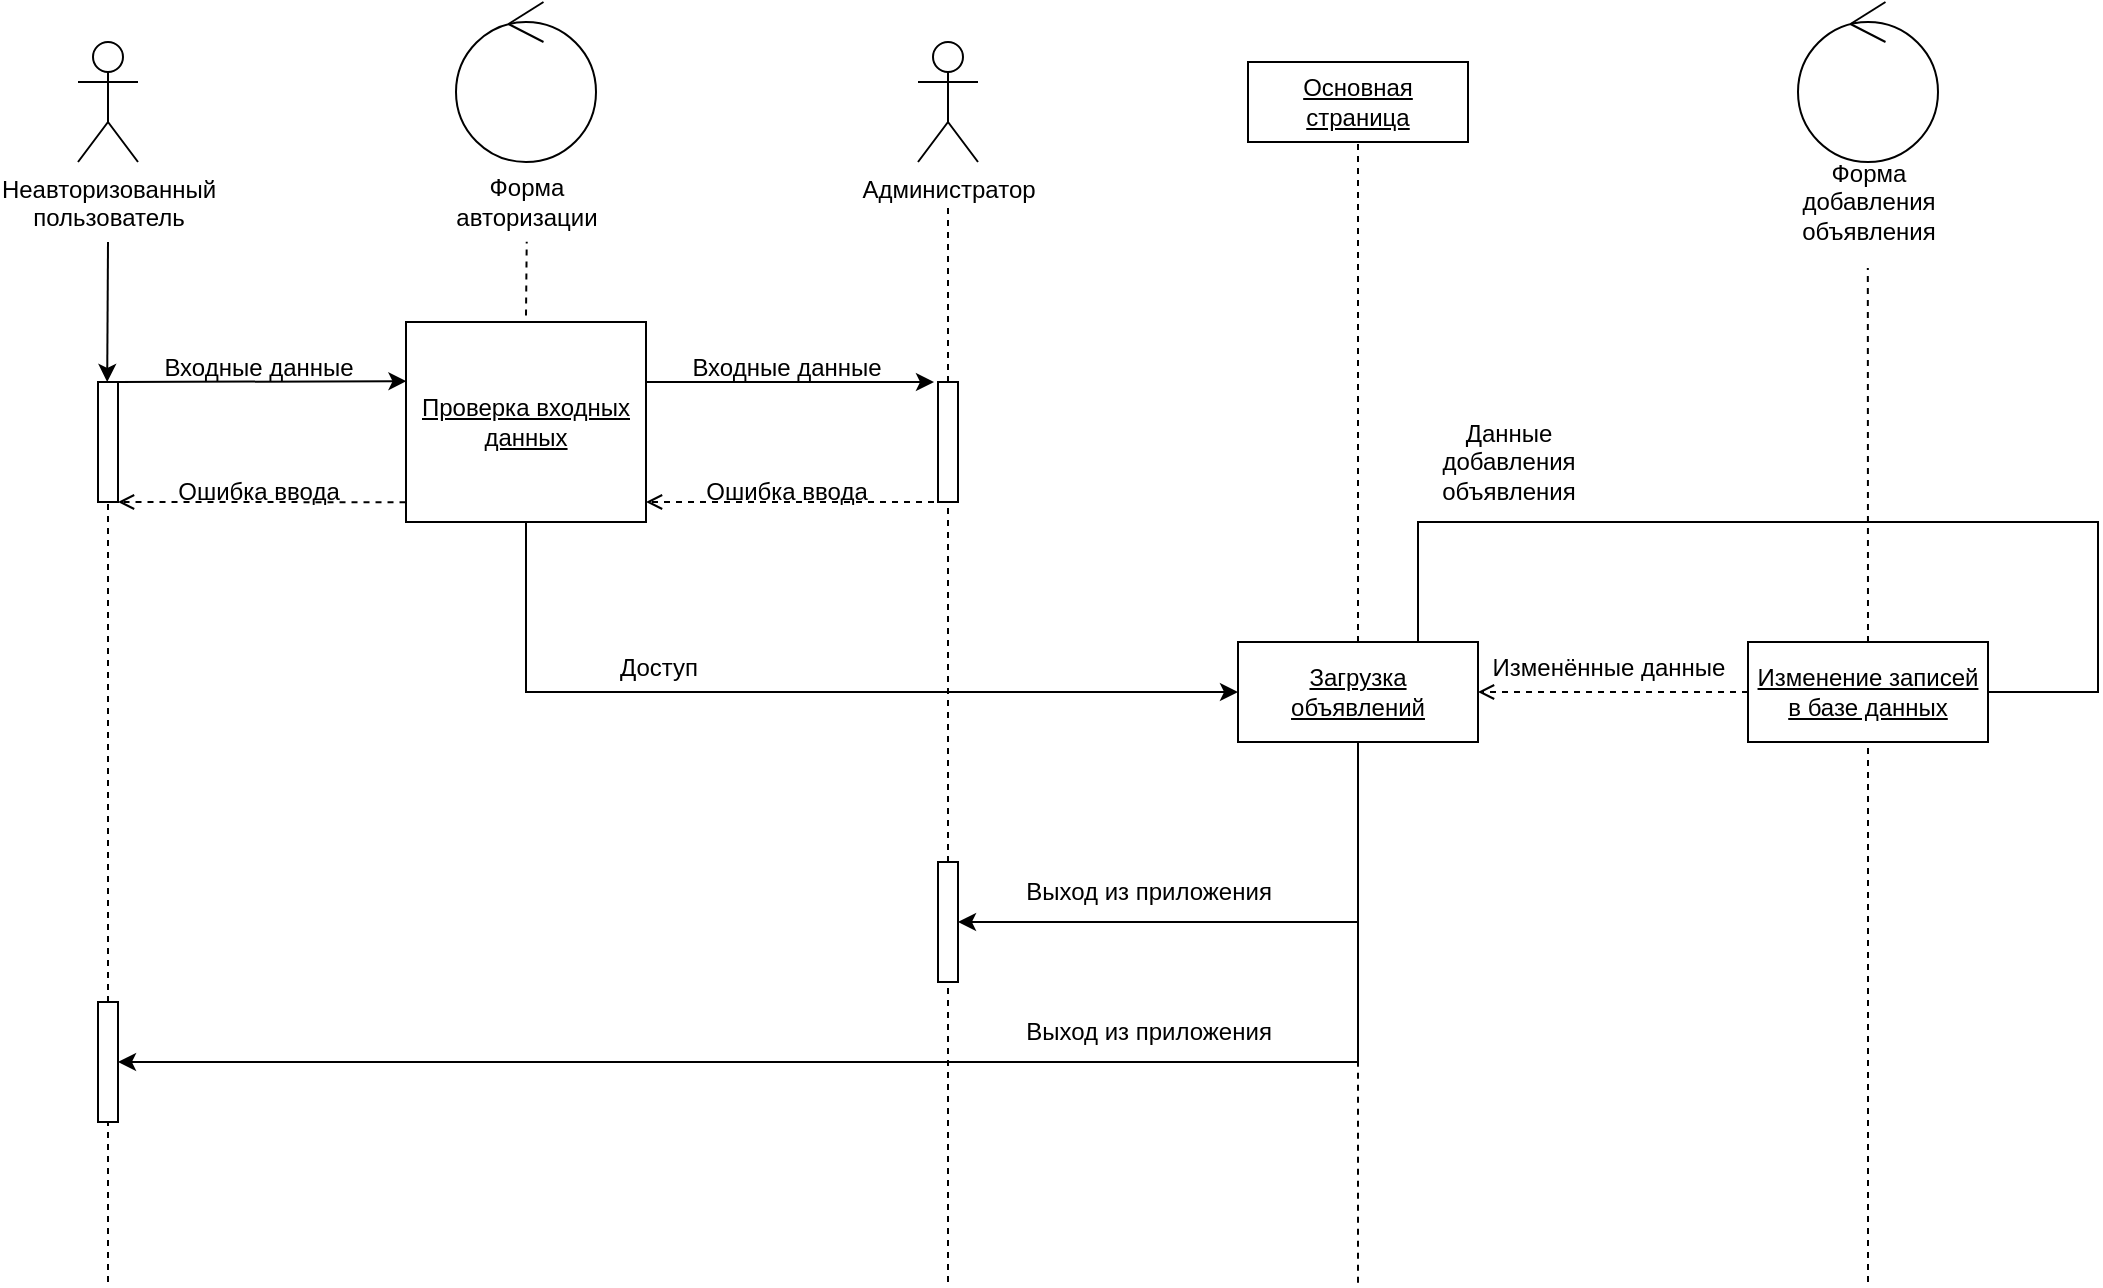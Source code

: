 <mxfile version="21.3.0" type="device">
  <diagram id="50fdBXsV49hNsOjwyaOB" name="Страница 1">
    <mxGraphModel dx="1613" dy="1898" grid="1" gridSize="10" guides="1" tooltips="1" connect="1" arrows="1" fold="1" page="1" pageScale="1" pageWidth="827" pageHeight="1169" math="0" shadow="0">
      <root>
        <mxCell id="0" />
        <mxCell id="1" parent="0" />
        <mxCell id="TtqQ87owAUASK8UpDceE-1" value="Неавторизованный&lt;br&gt;пользователь" style="shape=umlActor;verticalLabelPosition=bottom;verticalAlign=top;html=1;outlineConnect=0;" vertex="1" parent="1">
          <mxGeometry x="90" y="-100" width="30" height="60" as="geometry" />
        </mxCell>
        <mxCell id="TtqQ87owAUASK8UpDceE-2" value="" style="endArrow=classic;html=1;rounded=0;" edge="1" parent="1">
          <mxGeometry width="50" height="50" relative="1" as="geometry">
            <mxPoint x="105" as="sourcePoint" />
            <mxPoint x="104.6" y="70" as="targetPoint" />
          </mxGeometry>
        </mxCell>
        <mxCell id="TtqQ87owAUASK8UpDceE-3" value="" style="rounded=0;whiteSpace=wrap;html=1;" vertex="1" parent="1">
          <mxGeometry x="100" y="70" width="10" height="60" as="geometry" />
        </mxCell>
        <mxCell id="TtqQ87owAUASK8UpDceE-4" value="" style="endArrow=classic;html=1;rounded=0;exitX=1;exitY=0;exitDx=0;exitDy=0;entryX=0.002;entryY=0.296;entryDx=0;entryDy=0;entryPerimeter=0;" edge="1" parent="1" source="TtqQ87owAUASK8UpDceE-3" target="TtqQ87owAUASK8UpDceE-6">
          <mxGeometry width="50" height="50" relative="1" as="geometry">
            <mxPoint x="150" y="80" as="sourcePoint" />
            <mxPoint x="250" y="70" as="targetPoint" />
          </mxGeometry>
        </mxCell>
        <mxCell id="TtqQ87owAUASK8UpDceE-5" value="Входные данные" style="text;html=1;align=center;verticalAlign=middle;resizable=0;points=[];autosize=1;strokeColor=none;fillColor=none;" vertex="1" parent="1">
          <mxGeometry x="120" y="48" width="120" height="30" as="geometry" />
        </mxCell>
        <mxCell id="TtqQ87owAUASK8UpDceE-6" value="&lt;u&gt;Проверка входных данных&lt;/u&gt;" style="rounded=0;whiteSpace=wrap;html=1;" vertex="1" parent="1">
          <mxGeometry x="254" y="40" width="120" height="100" as="geometry" />
        </mxCell>
        <mxCell id="TtqQ87owAUASK8UpDceE-8" value="" style="ellipse;shape=umlControl;whiteSpace=wrap;html=1;" vertex="1" parent="1">
          <mxGeometry x="279" y="-120" width="70" height="80" as="geometry" />
        </mxCell>
        <mxCell id="TtqQ87owAUASK8UpDceE-9" value="Форма&lt;br&gt;авторизации" style="text;html=1;align=center;verticalAlign=middle;resizable=0;points=[];autosize=1;strokeColor=none;fillColor=none;" vertex="1" parent="1">
          <mxGeometry x="269" y="-40" width="90" height="40" as="geometry" />
        </mxCell>
        <mxCell id="TtqQ87owAUASK8UpDceE-11" value="" style="endArrow=none;dashed=1;html=1;rounded=0;entryX=0.504;entryY=0.996;entryDx=0;entryDy=0;entryPerimeter=0;exitX=0.5;exitY=-0.032;exitDx=0;exitDy=0;exitPerimeter=0;" edge="1" parent="1" source="TtqQ87owAUASK8UpDceE-6" target="TtqQ87owAUASK8UpDceE-9">
          <mxGeometry width="50" height="50" relative="1" as="geometry">
            <mxPoint x="219" y="60" as="sourcePoint" />
            <mxPoint x="290" as="targetPoint" />
          </mxGeometry>
        </mxCell>
        <mxCell id="TtqQ87owAUASK8UpDceE-14" value="" style="html=1;verticalAlign=bottom;labelBackgroundColor=none;endArrow=open;endFill=0;dashed=1;rounded=0;exitX=-0.002;exitY=0.901;exitDx=0;exitDy=0;exitPerimeter=0;entryX=1;entryY=1;entryDx=0;entryDy=0;" edge="1" parent="1" source="TtqQ87owAUASK8UpDceE-6" target="TtqQ87owAUASK8UpDceE-3">
          <mxGeometry width="160" relative="1" as="geometry">
            <mxPoint x="130" y="160" as="sourcePoint" />
            <mxPoint x="290" y="160" as="targetPoint" />
          </mxGeometry>
        </mxCell>
        <mxCell id="TtqQ87owAUASK8UpDceE-16" value="Ошибка ввода" style="text;html=1;align=center;verticalAlign=middle;resizable=0;points=[];autosize=1;strokeColor=none;fillColor=none;" vertex="1" parent="1">
          <mxGeometry x="130" y="110" width="100" height="30" as="geometry" />
        </mxCell>
        <mxCell id="TtqQ87owAUASK8UpDceE-17" value="" style="endArrow=classic;html=1;rounded=0;exitX=1;exitY=0;exitDx=0;exitDy=0;entryX=0.002;entryY=0.296;entryDx=0;entryDy=0;entryPerimeter=0;" edge="1" parent="1">
          <mxGeometry width="50" height="50" relative="1" as="geometry">
            <mxPoint x="374" y="70" as="sourcePoint" />
            <mxPoint x="518" y="70" as="targetPoint" />
          </mxGeometry>
        </mxCell>
        <mxCell id="TtqQ87owAUASK8UpDceE-21" value="" style="html=1;verticalAlign=bottom;labelBackgroundColor=none;endArrow=open;endFill=0;dashed=1;rounded=0;exitX=-0.002;exitY=0.901;exitDx=0;exitDy=0;exitPerimeter=0;entryX=1;entryY=1;entryDx=0;entryDy=0;" edge="1" parent="1">
          <mxGeometry width="160" relative="1" as="geometry">
            <mxPoint x="518" y="130" as="sourcePoint" />
            <mxPoint x="374" y="130" as="targetPoint" />
          </mxGeometry>
        </mxCell>
        <mxCell id="TtqQ87owAUASK8UpDceE-22" value="Ошибка ввода" style="text;html=1;align=center;verticalAlign=middle;resizable=0;points=[];autosize=1;strokeColor=none;fillColor=none;" vertex="1" parent="1">
          <mxGeometry x="394" y="110" width="100" height="30" as="geometry" />
        </mxCell>
        <mxCell id="TtqQ87owAUASK8UpDceE-23" value="" style="rounded=0;whiteSpace=wrap;html=1;" vertex="1" parent="1">
          <mxGeometry x="520" y="70" width="10" height="60" as="geometry" />
        </mxCell>
        <mxCell id="TtqQ87owAUASK8UpDceE-24" value="Входные данные" style="text;html=1;align=center;verticalAlign=middle;resizable=0;points=[];autosize=1;strokeColor=none;fillColor=none;" vertex="1" parent="1">
          <mxGeometry x="384" y="48" width="120" height="30" as="geometry" />
        </mxCell>
        <mxCell id="TtqQ87owAUASK8UpDceE-25" value="" style="endArrow=none;dashed=1;html=1;rounded=0;exitX=0.5;exitY=0;exitDx=0;exitDy=0;" edge="1" parent="1" source="TtqQ87owAUASK8UpDceE-23">
          <mxGeometry width="50" height="50" relative="1" as="geometry">
            <mxPoint x="524.66" y="57" as="sourcePoint" />
            <mxPoint x="525" y="-20" as="targetPoint" />
          </mxGeometry>
        </mxCell>
        <mxCell id="TtqQ87owAUASK8UpDceE-26" value="Администратор" style="shape=umlActor;verticalLabelPosition=bottom;verticalAlign=top;html=1;outlineConnect=0;" vertex="1" parent="1">
          <mxGeometry x="510" y="-100" width="30" height="60" as="geometry" />
        </mxCell>
        <mxCell id="TtqQ87owAUASK8UpDceE-27" value="" style="endArrow=none;dashed=1;html=1;rounded=0;entryX=0.5;entryY=1;entryDx=0;entryDy=0;exitX=0.5;exitY=0;exitDx=0;exitDy=0;" edge="1" parent="1" target="TtqQ87owAUASK8UpDceE-23">
          <mxGeometry width="50" height="50" relative="1" as="geometry">
            <mxPoint x="525.0" y="340" as="sourcePoint" />
            <mxPoint x="530" y="150" as="targetPoint" />
          </mxGeometry>
        </mxCell>
        <mxCell id="TtqQ87owAUASK8UpDceE-28" value="&lt;u&gt;Загрузка объявлений&lt;/u&gt;" style="rounded=0;whiteSpace=wrap;html=1;" vertex="1" parent="1">
          <mxGeometry x="670" y="200" width="120" height="50" as="geometry" />
        </mxCell>
        <mxCell id="TtqQ87owAUASK8UpDceE-29" value="&lt;u&gt;Основная страница&lt;/u&gt;" style="rounded=0;whiteSpace=wrap;html=1;" vertex="1" parent="1">
          <mxGeometry x="675" y="-90" width="110" height="40" as="geometry" />
        </mxCell>
        <mxCell id="TtqQ87owAUASK8UpDceE-30" value="" style="endArrow=none;dashed=1;html=1;rounded=0;exitX=0.5;exitY=0;exitDx=0;exitDy=0;entryX=0.5;entryY=1;entryDx=0;entryDy=0;" edge="1" parent="1" source="TtqQ87owAUASK8UpDceE-28" target="TtqQ87owAUASK8UpDceE-29">
          <mxGeometry width="50" height="50" relative="1" as="geometry">
            <mxPoint x="720" y="108" as="sourcePoint" />
            <mxPoint x="720" y="18" as="targetPoint" />
          </mxGeometry>
        </mxCell>
        <mxCell id="TtqQ87owAUASK8UpDceE-31" value="" style="endArrow=classic;html=1;rounded=0;exitX=0.5;exitY=1;exitDx=0;exitDy=0;entryX=0;entryY=0.5;entryDx=0;entryDy=0;" edge="1" parent="1" source="TtqQ87owAUASK8UpDceE-6" target="TtqQ87owAUASK8UpDceE-28">
          <mxGeometry width="50" height="50" relative="1" as="geometry">
            <mxPoint x="260.4" y="190" as="sourcePoint" />
            <mxPoint x="310" y="260" as="targetPoint" />
            <Array as="points">
              <mxPoint x="314" y="225" />
            </Array>
          </mxGeometry>
        </mxCell>
        <mxCell id="TtqQ87owAUASK8UpDceE-32" value="Доступ" style="text;html=1;align=center;verticalAlign=middle;resizable=0;points=[];autosize=1;strokeColor=none;fillColor=none;" vertex="1" parent="1">
          <mxGeometry x="350" y="198" width="60" height="30" as="geometry" />
        </mxCell>
        <mxCell id="TtqQ87owAUASK8UpDceE-33" value="" style="html=1;verticalAlign=bottom;labelBackgroundColor=none;endArrow=open;endFill=0;dashed=1;rounded=0;exitX=0;exitY=0.5;exitDx=0;exitDy=0;entryX=1;entryY=0.5;entryDx=0;entryDy=0;" edge="1" parent="1" source="TtqQ87owAUASK8UpDceE-35" target="TtqQ87owAUASK8UpDceE-28">
          <mxGeometry width="160" relative="1" as="geometry">
            <mxPoint x="934" y="224.58" as="sourcePoint" />
            <mxPoint x="790" y="224.58" as="targetPoint" />
          </mxGeometry>
        </mxCell>
        <mxCell id="TtqQ87owAUASK8UpDceE-34" value="Изменённые данные" style="text;html=1;align=center;verticalAlign=middle;resizable=0;points=[];autosize=1;strokeColor=none;fillColor=none;" vertex="1" parent="1">
          <mxGeometry x="785" y="198" width="140" height="30" as="geometry" />
        </mxCell>
        <mxCell id="TtqQ87owAUASK8UpDceE-35" value="&lt;u&gt;Изменение записей в базе данных&lt;/u&gt;" style="rounded=0;whiteSpace=wrap;html=1;" vertex="1" parent="1">
          <mxGeometry x="925" y="200" width="120" height="50" as="geometry" />
        </mxCell>
        <mxCell id="TtqQ87owAUASK8UpDceE-36" value="" style="endArrow=none;dashed=1;html=1;rounded=0;exitX=0.5;exitY=0;exitDx=0;exitDy=0;entryX=0.499;entryY=1.049;entryDx=0;entryDy=0;entryPerimeter=0;" edge="1" parent="1" source="TtqQ87owAUASK8UpDceE-35" target="TtqQ87owAUASK8UpDceE-38">
          <mxGeometry width="50" height="50" relative="1" as="geometry">
            <mxPoint x="984.71" y="188" as="sourcePoint" />
            <mxPoint x="940" y="20" as="targetPoint" />
          </mxGeometry>
        </mxCell>
        <mxCell id="TtqQ87owAUASK8UpDceE-37" value="" style="ellipse;shape=umlControl;whiteSpace=wrap;html=1;" vertex="1" parent="1">
          <mxGeometry x="950" y="-120" width="70" height="80" as="geometry" />
        </mxCell>
        <mxCell id="TtqQ87owAUASK8UpDceE-38" value="Форма &lt;br&gt;добавления &lt;br&gt;объявления" style="text;html=1;align=center;verticalAlign=middle;resizable=0;points=[];autosize=1;strokeColor=none;fillColor=none;" vertex="1" parent="1">
          <mxGeometry x="940" y="-50" width="90" height="60" as="geometry" />
        </mxCell>
        <mxCell id="TtqQ87owAUASK8UpDceE-39" value="" style="endArrow=none;html=1;rounded=0;exitX=1;exitY=0.5;exitDx=0;exitDy=0;entryX=0.75;entryY=0;entryDx=0;entryDy=0;" edge="1" parent="1" source="TtqQ87owAUASK8UpDceE-35" target="TtqQ87owAUASK8UpDceE-28">
          <mxGeometry width="50" height="50" relative="1" as="geometry">
            <mxPoint x="890" y="440" as="sourcePoint" />
            <mxPoint x="770" y="170" as="targetPoint" />
            <Array as="points">
              <mxPoint x="1100" y="225" />
              <mxPoint x="1100" y="140" />
              <mxPoint x="760" y="140" />
            </Array>
          </mxGeometry>
        </mxCell>
        <mxCell id="TtqQ87owAUASK8UpDceE-40" value="Данные&lt;br&gt;добавления&lt;br&gt;объявления" style="text;html=1;align=center;verticalAlign=middle;resizable=0;points=[];autosize=1;strokeColor=none;fillColor=none;" vertex="1" parent="1">
          <mxGeometry x="760" y="80" width="90" height="60" as="geometry" />
        </mxCell>
        <mxCell id="TtqQ87owAUASK8UpDceE-41" value="" style="endArrow=none;html=1;rounded=0;entryX=0.5;entryY=1;entryDx=0;entryDy=0;" edge="1" parent="1" target="TtqQ87owAUASK8UpDceE-28">
          <mxGeometry width="50" height="50" relative="1" as="geometry">
            <mxPoint x="730" y="410" as="sourcePoint" />
            <mxPoint x="760" y="360" as="targetPoint" />
          </mxGeometry>
        </mxCell>
        <mxCell id="TtqQ87owAUASK8UpDceE-43" value="" style="rounded=0;whiteSpace=wrap;html=1;" vertex="1" parent="1">
          <mxGeometry x="520" y="310" width="10" height="60" as="geometry" />
        </mxCell>
        <mxCell id="TtqQ87owAUASK8UpDceE-44" value="" style="endArrow=classic;html=1;rounded=0;entryX=1;entryY=0.5;entryDx=0;entryDy=0;" edge="1" parent="1" target="TtqQ87owAUASK8UpDceE-43">
          <mxGeometry width="50" height="50" relative="1" as="geometry">
            <mxPoint x="730" y="340" as="sourcePoint" />
            <mxPoint x="500" y="520" as="targetPoint" />
          </mxGeometry>
        </mxCell>
        <mxCell id="TtqQ87owAUASK8UpDceE-45" value="Выход из приложения" style="text;html=1;align=center;verticalAlign=middle;resizable=0;points=[];autosize=1;strokeColor=none;fillColor=none;" vertex="1" parent="1">
          <mxGeometry x="550" y="310" width="150" height="30" as="geometry" />
        </mxCell>
        <mxCell id="TtqQ87owAUASK8UpDceE-46" value="" style="endArrow=none;dashed=1;html=1;rounded=0;" edge="1" parent="1">
          <mxGeometry width="50" height="50" relative="1" as="geometry">
            <mxPoint x="730" y="520.34" as="sourcePoint" />
            <mxPoint x="730" y="250" as="targetPoint" />
          </mxGeometry>
        </mxCell>
        <mxCell id="TtqQ87owAUASK8UpDceE-49" value="" style="endArrow=none;dashed=1;html=1;rounded=0;entryX=0.5;entryY=1;entryDx=0;entryDy=0;" edge="1" parent="1" target="TtqQ87owAUASK8UpDceE-43">
          <mxGeometry width="50" height="50" relative="1" as="geometry">
            <mxPoint x="525" y="520" as="sourcePoint" />
            <mxPoint x="525" y="370" as="targetPoint" />
          </mxGeometry>
        </mxCell>
        <mxCell id="TtqQ87owAUASK8UpDceE-50" value="" style="endArrow=none;dashed=1;html=1;rounded=0;entryX=0.5;entryY=1;entryDx=0;entryDy=0;" edge="1" parent="1" target="TtqQ87owAUASK8UpDceE-35">
          <mxGeometry width="50" height="50" relative="1" as="geometry">
            <mxPoint x="985" y="520" as="sourcePoint" />
            <mxPoint x="970" y="380" as="targetPoint" />
          </mxGeometry>
        </mxCell>
        <mxCell id="TtqQ87owAUASK8UpDceE-51" value="" style="endArrow=none;dashed=1;html=1;rounded=0;entryX=0.5;entryY=1;entryDx=0;entryDy=0;exitX=0.5;exitY=0;exitDx=0;exitDy=0;" edge="1" parent="1" source="TtqQ87owAUASK8UpDceE-59" target="TtqQ87owAUASK8UpDceE-3">
          <mxGeometry width="50" height="50" relative="1" as="geometry">
            <mxPoint x="105" y="270" as="sourcePoint" />
            <mxPoint x="140" y="220" as="targetPoint" />
          </mxGeometry>
        </mxCell>
        <mxCell id="TtqQ87owAUASK8UpDceE-52" value="" style="endArrow=classic;html=1;rounded=0;entryX=1;entryY=0.5;entryDx=0;entryDy=0;" edge="1" parent="1" target="TtqQ87owAUASK8UpDceE-59">
          <mxGeometry width="50" height="50" relative="1" as="geometry">
            <mxPoint x="730" y="410" as="sourcePoint" />
            <mxPoint x="400" y="410" as="targetPoint" />
          </mxGeometry>
        </mxCell>
        <mxCell id="TtqQ87owAUASK8UpDceE-58" value="Выход из приложения" style="text;html=1;align=center;verticalAlign=middle;resizable=0;points=[];autosize=1;strokeColor=none;fillColor=none;" vertex="1" parent="1">
          <mxGeometry x="550" y="380" width="150" height="30" as="geometry" />
        </mxCell>
        <mxCell id="TtqQ87owAUASK8UpDceE-59" value="" style="rounded=0;whiteSpace=wrap;html=1;" vertex="1" parent="1">
          <mxGeometry x="100" y="380" width="10" height="60" as="geometry" />
        </mxCell>
        <mxCell id="TtqQ87owAUASK8UpDceE-61" value="" style="endArrow=none;dashed=1;html=1;rounded=0;entryX=0.5;entryY=1;entryDx=0;entryDy=0;" edge="1" parent="1" target="TtqQ87owAUASK8UpDceE-59">
          <mxGeometry width="50" height="50" relative="1" as="geometry">
            <mxPoint x="105" y="520" as="sourcePoint" />
            <mxPoint x="130" y="510" as="targetPoint" />
          </mxGeometry>
        </mxCell>
      </root>
    </mxGraphModel>
  </diagram>
</mxfile>
